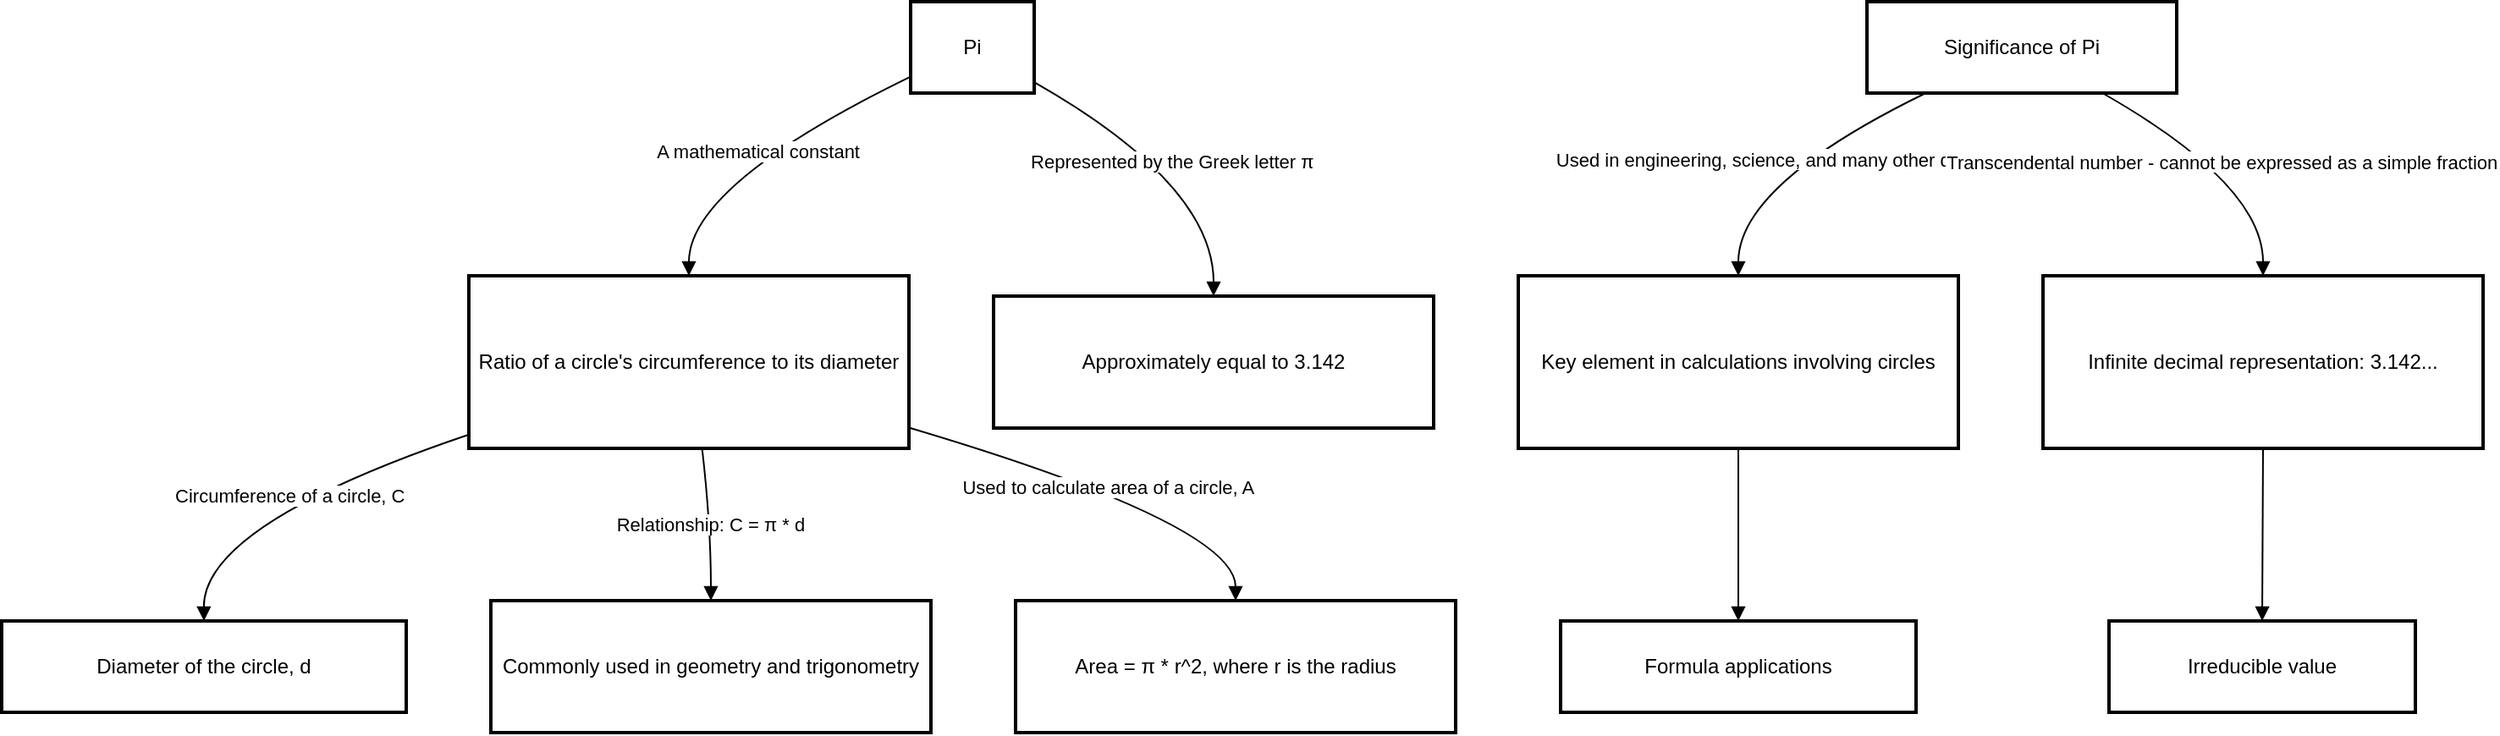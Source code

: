<mxfile version="26.1.1">
  <diagram name="Página-1" id="3RRlYbJIccj2y43U47rz">
    <mxGraphModel>
      <root>
        <mxCell id="0" />
        <mxCell id="1" parent="0" />
        <mxCell id="2" value="Pi" style="whiteSpace=wrap;strokeWidth=2;" vertex="1" parent="1">
          <mxGeometry x="545" y="8" width="73" height="54" as="geometry" />
        </mxCell>
        <mxCell id="3" value="Ratio of a circle&#39;s circumference to its diameter" style="whiteSpace=wrap;strokeWidth=2;" vertex="1" parent="1">
          <mxGeometry x="284" y="170" width="260" height="102" as="geometry" />
        </mxCell>
        <mxCell id="4" value="Approximately equal to 3.142" style="whiteSpace=wrap;strokeWidth=2;" vertex="1" parent="1">
          <mxGeometry x="594" y="182" width="260" height="78" as="geometry" />
        </mxCell>
        <mxCell id="5" value="Diameter of the circle, d" style="whiteSpace=wrap;strokeWidth=2;" vertex="1" parent="1">
          <mxGeometry x="8" y="374" width="239" height="54" as="geometry" />
        </mxCell>
        <mxCell id="6" value="Commonly used in geometry and trigonometry" style="whiteSpace=wrap;strokeWidth=2;" vertex="1" parent="1">
          <mxGeometry x="297" y="362" width="260" height="78" as="geometry" />
        </mxCell>
        <mxCell id="7" value="Area = π * r^2, where r is the radius" style="whiteSpace=wrap;strokeWidth=2;" vertex="1" parent="1">
          <mxGeometry x="607" y="362" width="260" height="78" as="geometry" />
        </mxCell>
        <mxCell id="8" value="Significance of Pi" style="whiteSpace=wrap;strokeWidth=2;" vertex="1" parent="1">
          <mxGeometry x="1110" y="8" width="183" height="54" as="geometry" />
        </mxCell>
        <mxCell id="9" value="Key element in calculations involving circles" style="whiteSpace=wrap;strokeWidth=2;" vertex="1" parent="1">
          <mxGeometry x="904" y="170" width="260" height="102" as="geometry" />
        </mxCell>
        <mxCell id="10" value="Infinite decimal representation: 3.142..." style="whiteSpace=wrap;strokeWidth=2;" vertex="1" parent="1">
          <mxGeometry x="1214" y="170" width="260" height="102" as="geometry" />
        </mxCell>
        <mxCell id="11" value="Formula applications" style="whiteSpace=wrap;strokeWidth=2;" vertex="1" parent="1">
          <mxGeometry x="929" y="374" width="210" height="54" as="geometry" />
        </mxCell>
        <mxCell id="12" value="Irreducible value" style="whiteSpace=wrap;strokeWidth=2;" vertex="1" parent="1">
          <mxGeometry x="1253" y="374" width="181" height="54" as="geometry" />
        </mxCell>
        <mxCell id="13" value="A mathematical constant" style="curved=1;startArrow=none;endArrow=block;exitX=0;exitY=0.82;entryX=0.5;entryY=0;" edge="1" parent="1" source="2" target="3">
          <mxGeometry relative="1" as="geometry">
            <Array as="points">
              <mxPoint x="414" y="116" />
            </Array>
          </mxGeometry>
        </mxCell>
        <mxCell id="14" value="Represented by the Greek letter π" style="curved=1;startArrow=none;endArrow=block;exitX=1;exitY=0.88;entryX=0.5;entryY=-0.01;" edge="1" parent="1" source="2" target="4">
          <mxGeometry relative="1" as="geometry">
            <Array as="points">
              <mxPoint x="724" y="116" />
            </Array>
          </mxGeometry>
        </mxCell>
        <mxCell id="15" value="Circumference of a circle, C" style="curved=1;startArrow=none;endArrow=block;exitX=0;exitY=0.92;entryX=0.5;entryY=-0.01;" edge="1" parent="1" source="3" target="5">
          <mxGeometry relative="1" as="geometry">
            <Array as="points">
              <mxPoint x="127" y="317" />
            </Array>
          </mxGeometry>
        </mxCell>
        <mxCell id="16" value="Relationship: C = π * d" style="curved=1;startArrow=none;endArrow=block;exitX=0.53;exitY=1;entryX=0.5;entryY=-0.01;" edge="1" parent="1" source="3" target="6">
          <mxGeometry relative="1" as="geometry">
            <Array as="points">
              <mxPoint x="427" y="317" />
            </Array>
          </mxGeometry>
        </mxCell>
        <mxCell id="17" value="Used to calculate area of a circle, A" style="curved=1;startArrow=none;endArrow=block;exitX=1;exitY=0.88;entryX=0.5;entryY=-0.01;" edge="1" parent="1" source="3" target="7">
          <mxGeometry relative="1" as="geometry">
            <Array as="points">
              <mxPoint x="737" y="317" />
            </Array>
          </mxGeometry>
        </mxCell>
        <mxCell id="18" value="Used in engineering, science, and many other disciplines" style="curved=1;startArrow=none;endArrow=block;exitX=0.19;exitY=1;entryX=0.5;entryY=0;" edge="1" parent="1" source="8" target="9">
          <mxGeometry relative="1" as="geometry">
            <Array as="points">
              <mxPoint x="1034" y="116" />
            </Array>
          </mxGeometry>
        </mxCell>
        <mxCell id="19" value="Transcendental number - cannot be expressed as a simple fraction" style="curved=1;startArrow=none;endArrow=block;exitX=0.76;exitY=1;entryX=0.5;entryY=0;" edge="1" parent="1" source="8" target="10">
          <mxGeometry relative="1" as="geometry">
            <Array as="points">
              <mxPoint x="1344" y="116" />
            </Array>
          </mxGeometry>
        </mxCell>
        <mxCell id="20" value="" style="curved=1;startArrow=none;endArrow=block;exitX=0.5;exitY=1;entryX=0.5;entryY=-0.01;" edge="1" parent="1" source="9" target="11">
          <mxGeometry relative="1" as="geometry">
            <Array as="points" />
          </mxGeometry>
        </mxCell>
        <mxCell id="21" value="" style="curved=1;startArrow=none;endArrow=block;exitX=0.5;exitY=1;entryX=0.5;entryY=-0.01;" edge="1" parent="1" source="10" target="12">
          <mxGeometry relative="1" as="geometry">
            <Array as="points" />
          </mxGeometry>
        </mxCell>
      </root>
    </mxGraphModel>
  </diagram>
</mxfile>
